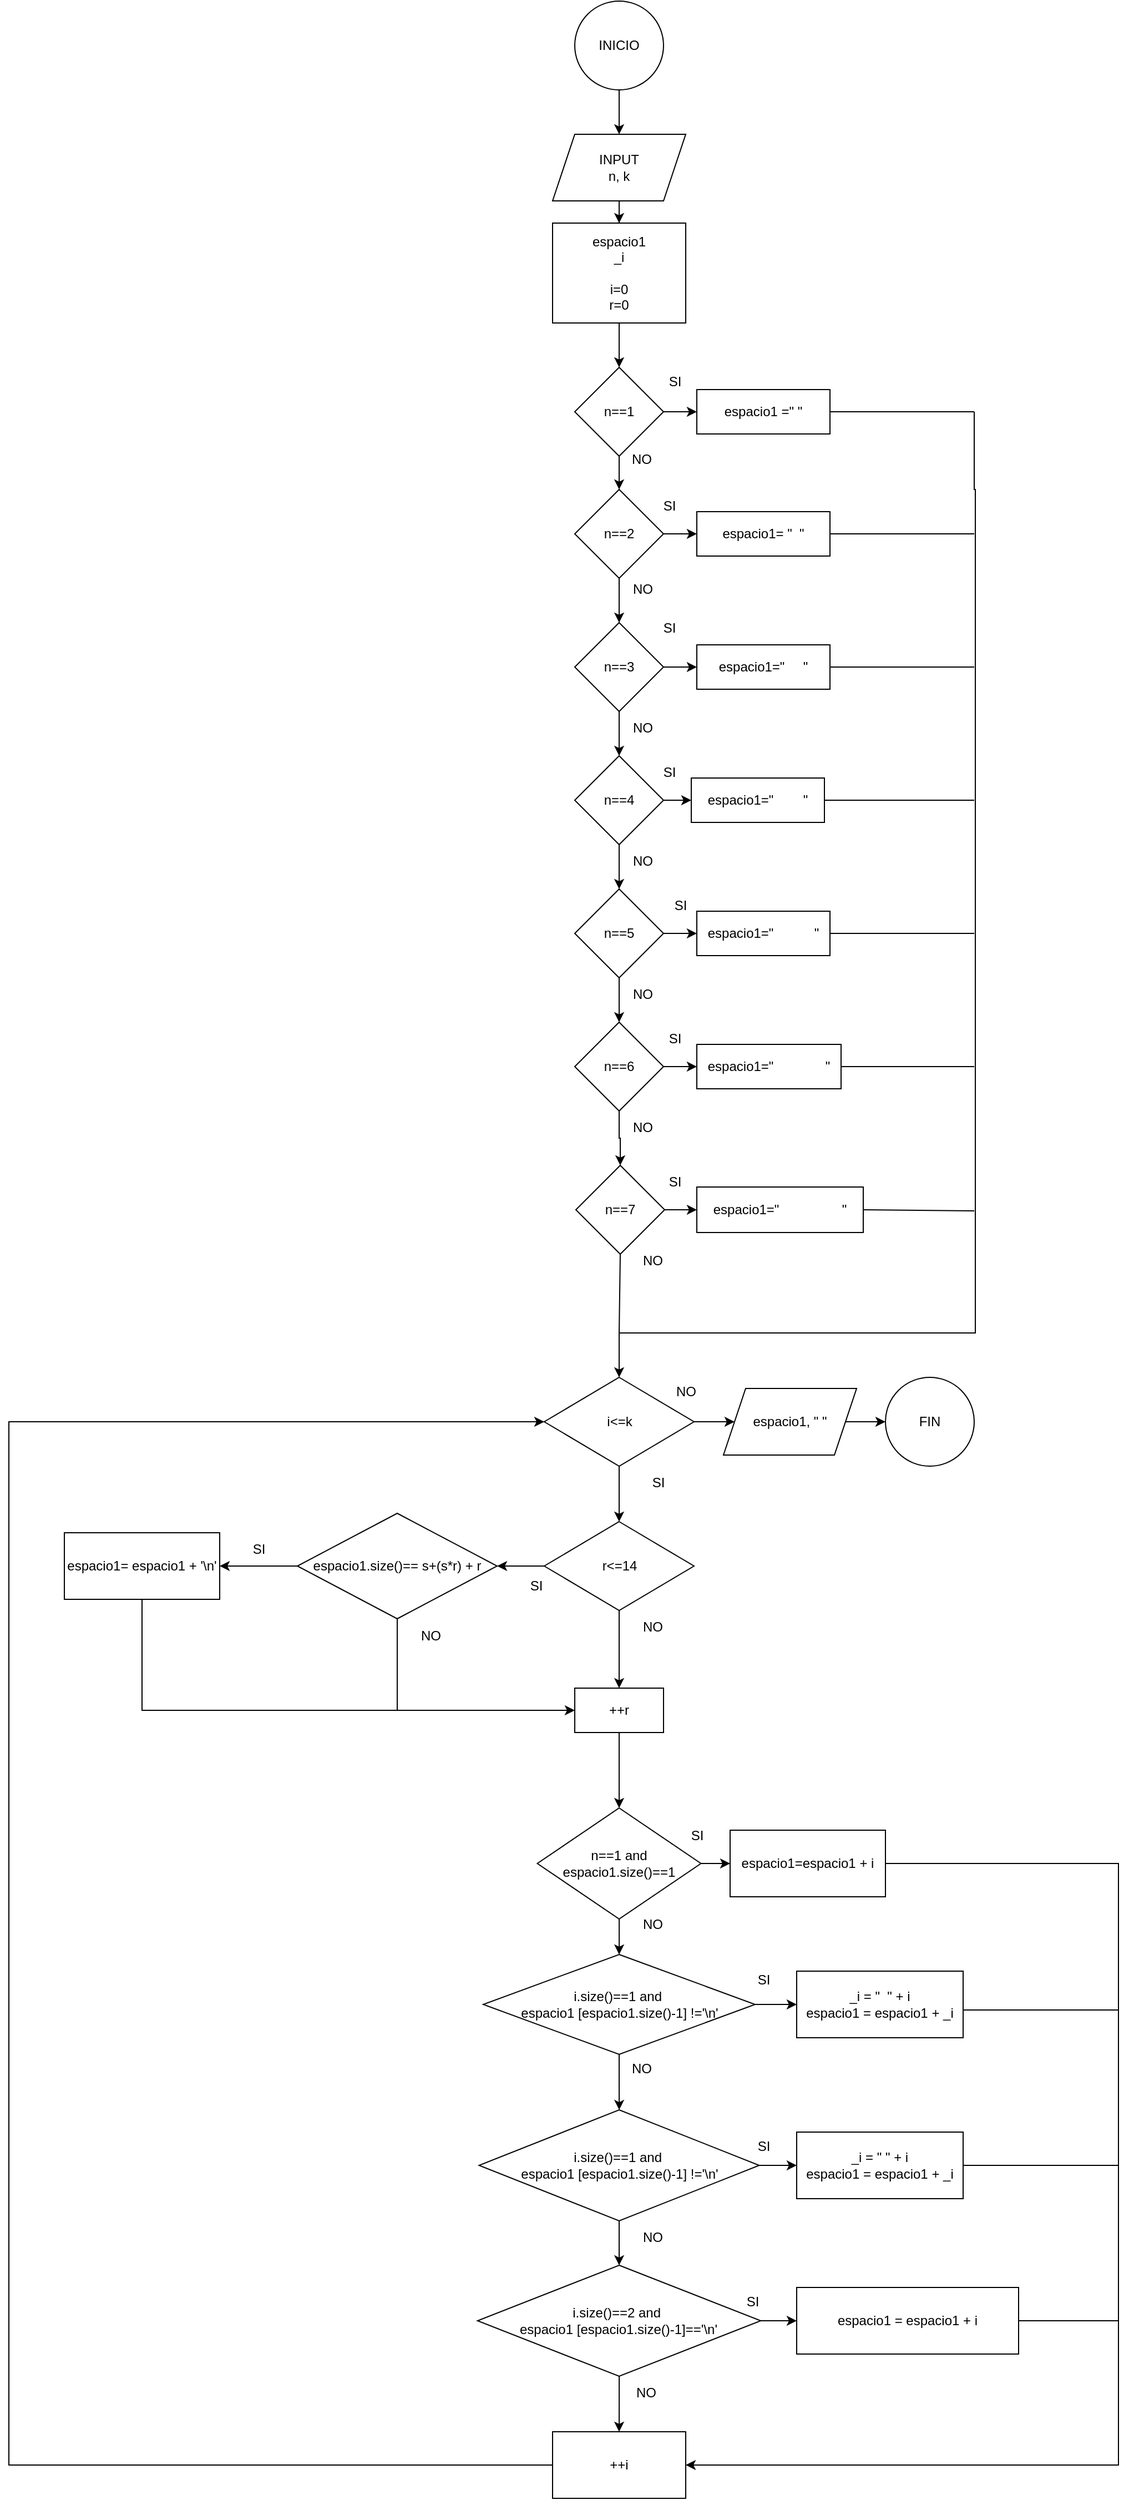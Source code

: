 <mxfile version="24.3.1" type="google">
  <diagram name="Página-1" id="CQeNwARwq5D79U2T7R5i">
    <mxGraphModel grid="1" page="1" gridSize="10" guides="1" tooltips="1" connect="1" arrows="1" fold="1" pageScale="1" pageWidth="827" pageHeight="1169" math="0" shadow="0">
      <root>
        <mxCell id="0" />
        <mxCell id="1" parent="0" />
        <mxCell id="kbTU3mEWm_k-nUe5y33P-3" value="" style="edgeStyle=orthogonalEdgeStyle;rounded=0;orthogonalLoop=1;jettySize=auto;html=1;" edge="1" parent="1" source="kbTU3mEWm_k-nUe5y33P-1" target="kbTU3mEWm_k-nUe5y33P-2">
          <mxGeometry relative="1" as="geometry" />
        </mxCell>
        <mxCell id="kbTU3mEWm_k-nUe5y33P-1" value="INICIO" style="ellipse;whiteSpace=wrap;html=1;" vertex="1" parent="1">
          <mxGeometry x="230" y="40" width="80" height="80" as="geometry" />
        </mxCell>
        <mxCell id="kbTU3mEWm_k-nUe5y33P-5" value="" style="edgeStyle=orthogonalEdgeStyle;rounded=0;orthogonalLoop=1;jettySize=auto;html=1;" edge="1" parent="1" source="kbTU3mEWm_k-nUe5y33P-2" target="kbTU3mEWm_k-nUe5y33P-4">
          <mxGeometry relative="1" as="geometry" />
        </mxCell>
        <mxCell id="kbTU3mEWm_k-nUe5y33P-2" value="INPUT&lt;div&gt;n, k&lt;/div&gt;" style="shape=parallelogram;perimeter=parallelogramPerimeter;whiteSpace=wrap;html=1;fixedSize=1;" vertex="1" parent="1">
          <mxGeometry x="210" y="160" width="120" height="60" as="geometry" />
        </mxCell>
        <mxCell id="kbTU3mEWm_k-nUe5y33P-7" value="" style="edgeStyle=orthogonalEdgeStyle;rounded=0;orthogonalLoop=1;jettySize=auto;html=1;" edge="1" parent="1" source="kbTU3mEWm_k-nUe5y33P-4" target="kbTU3mEWm_k-nUe5y33P-6">
          <mxGeometry relative="1" as="geometry" />
        </mxCell>
        <mxCell id="kbTU3mEWm_k-nUe5y33P-4" value="&lt;div&gt;&lt;span style=&quot;background-color: initial;&quot;&gt;espacio1&lt;/span&gt;&lt;br&gt;&lt;/div&gt;&lt;div&gt;_i&lt;/div&gt;&lt;div&gt;&lt;br&gt;&lt;/div&gt;&lt;div&gt;i=0&lt;/div&gt;&lt;div&gt;r=0&lt;/div&gt;" style="whiteSpace=wrap;html=1;" vertex="1" parent="1">
          <mxGeometry x="210" y="240" width="120" height="90" as="geometry" />
        </mxCell>
        <mxCell id="kbTU3mEWm_k-nUe5y33P-9" value="" style="edgeStyle=orthogonalEdgeStyle;rounded=0;orthogonalLoop=1;jettySize=auto;html=1;" edge="1" parent="1" source="kbTU3mEWm_k-nUe5y33P-6" target="kbTU3mEWm_k-nUe5y33P-8">
          <mxGeometry relative="1" as="geometry" />
        </mxCell>
        <mxCell id="kbTU3mEWm_k-nUe5y33P-38" value="" style="edgeStyle=orthogonalEdgeStyle;rounded=0;orthogonalLoop=1;jettySize=auto;html=1;" edge="1" parent="1" source="kbTU3mEWm_k-nUe5y33P-6" target="kbTU3mEWm_k-nUe5y33P-37">
          <mxGeometry relative="1" as="geometry" />
        </mxCell>
        <mxCell id="kbTU3mEWm_k-nUe5y33P-6" value="n==1" style="rhombus;whiteSpace=wrap;html=1;" vertex="1" parent="1">
          <mxGeometry x="230" y="370" width="80" height="80" as="geometry" />
        </mxCell>
        <mxCell id="kbTU3mEWm_k-nUe5y33P-11" value="" style="edgeStyle=orthogonalEdgeStyle;rounded=0;orthogonalLoop=1;jettySize=auto;html=1;" edge="1" parent="1" source="kbTU3mEWm_k-nUe5y33P-8" target="kbTU3mEWm_k-nUe5y33P-10">
          <mxGeometry relative="1" as="geometry" />
        </mxCell>
        <mxCell id="kbTU3mEWm_k-nUe5y33P-40" value="" style="edgeStyle=orthogonalEdgeStyle;rounded=0;orthogonalLoop=1;jettySize=auto;html=1;" edge="1" parent="1" source="kbTU3mEWm_k-nUe5y33P-8" target="kbTU3mEWm_k-nUe5y33P-39">
          <mxGeometry relative="1" as="geometry" />
        </mxCell>
        <mxCell id="kbTU3mEWm_k-nUe5y33P-8" value="n==2" style="rhombus;whiteSpace=wrap;html=1;" vertex="1" parent="1">
          <mxGeometry x="230" y="480" width="80" height="80" as="geometry" />
        </mxCell>
        <mxCell id="kbTU3mEWm_k-nUe5y33P-13" value="" style="edgeStyle=orthogonalEdgeStyle;rounded=0;orthogonalLoop=1;jettySize=auto;html=1;" edge="1" parent="1" source="kbTU3mEWm_k-nUe5y33P-10" target="kbTU3mEWm_k-nUe5y33P-12">
          <mxGeometry relative="1" as="geometry" />
        </mxCell>
        <mxCell id="kbTU3mEWm_k-nUe5y33P-43" value="" style="edgeStyle=orthogonalEdgeStyle;rounded=0;orthogonalLoop=1;jettySize=auto;html=1;" edge="1" parent="1" source="kbTU3mEWm_k-nUe5y33P-10" target="kbTU3mEWm_k-nUe5y33P-42">
          <mxGeometry relative="1" as="geometry" />
        </mxCell>
        <mxCell id="kbTU3mEWm_k-nUe5y33P-10" value="n==3" style="rhombus;whiteSpace=wrap;html=1;" vertex="1" parent="1">
          <mxGeometry x="230" y="600" width="80" height="80" as="geometry" />
        </mxCell>
        <mxCell id="kbTU3mEWm_k-nUe5y33P-15" value="" style="edgeStyle=orthogonalEdgeStyle;rounded=0;orthogonalLoop=1;jettySize=auto;html=1;" edge="1" parent="1" source="kbTU3mEWm_k-nUe5y33P-12" target="kbTU3mEWm_k-nUe5y33P-14">
          <mxGeometry relative="1" as="geometry" />
        </mxCell>
        <mxCell id="kbTU3mEWm_k-nUe5y33P-45" value="" style="edgeStyle=orthogonalEdgeStyle;rounded=0;orthogonalLoop=1;jettySize=auto;html=1;" edge="1" parent="1" source="kbTU3mEWm_k-nUe5y33P-12" target="kbTU3mEWm_k-nUe5y33P-44">
          <mxGeometry relative="1" as="geometry" />
        </mxCell>
        <mxCell id="kbTU3mEWm_k-nUe5y33P-12" value="n==4" style="rhombus;whiteSpace=wrap;html=1;" vertex="1" parent="1">
          <mxGeometry x="230" y="720" width="80" height="80" as="geometry" />
        </mxCell>
        <mxCell id="kbTU3mEWm_k-nUe5y33P-17" value="" style="edgeStyle=orthogonalEdgeStyle;rounded=0;orthogonalLoop=1;jettySize=auto;html=1;" edge="1" parent="1" source="kbTU3mEWm_k-nUe5y33P-14" target="kbTU3mEWm_k-nUe5y33P-16">
          <mxGeometry relative="1" as="geometry" />
        </mxCell>
        <mxCell id="kbTU3mEWm_k-nUe5y33P-47" value="" style="edgeStyle=orthogonalEdgeStyle;rounded=0;orthogonalLoop=1;jettySize=auto;html=1;" edge="1" parent="1" source="kbTU3mEWm_k-nUe5y33P-14" target="kbTU3mEWm_k-nUe5y33P-46">
          <mxGeometry relative="1" as="geometry" />
        </mxCell>
        <mxCell id="kbTU3mEWm_k-nUe5y33P-14" value="n==5" style="rhombus;whiteSpace=wrap;html=1;" vertex="1" parent="1">
          <mxGeometry x="230" y="840" width="80" height="80" as="geometry" />
        </mxCell>
        <mxCell id="kbTU3mEWm_k-nUe5y33P-19" value="" style="edgeStyle=orthogonalEdgeStyle;rounded=0;orthogonalLoop=1;jettySize=auto;html=1;" edge="1" parent="1" source="kbTU3mEWm_k-nUe5y33P-16" target="kbTU3mEWm_k-nUe5y33P-18">
          <mxGeometry relative="1" as="geometry" />
        </mxCell>
        <mxCell id="kbTU3mEWm_k-nUe5y33P-49" value="" style="edgeStyle=orthogonalEdgeStyle;rounded=0;orthogonalLoop=1;jettySize=auto;html=1;" edge="1" parent="1" source="kbTU3mEWm_k-nUe5y33P-16" target="kbTU3mEWm_k-nUe5y33P-48">
          <mxGeometry relative="1" as="geometry" />
        </mxCell>
        <mxCell id="kbTU3mEWm_k-nUe5y33P-16" value="n==6" style="rhombus;whiteSpace=wrap;html=1;" vertex="1" parent="1">
          <mxGeometry x="230" y="960" width="80" height="80" as="geometry" />
        </mxCell>
        <mxCell id="kbTU3mEWm_k-nUe5y33P-51" value="" style="edgeStyle=orthogonalEdgeStyle;rounded=0;orthogonalLoop=1;jettySize=auto;html=1;" edge="1" parent="1" source="kbTU3mEWm_k-nUe5y33P-18" target="kbTU3mEWm_k-nUe5y33P-50">
          <mxGeometry relative="1" as="geometry" />
        </mxCell>
        <mxCell id="kbTU3mEWm_k-nUe5y33P-18" value="n==7" style="rhombus;whiteSpace=wrap;html=1;" vertex="1" parent="1">
          <mxGeometry x="231" y="1089" width="80" height="80" as="geometry" />
        </mxCell>
        <mxCell id="kbTU3mEWm_k-nUe5y33P-22" value="SI" style="text;html=1;align=center;verticalAlign=middle;resizable=0;points=[];autosize=1;strokeColor=none;fillColor=none;" vertex="1" parent="1">
          <mxGeometry x="305" y="368" width="30" height="30" as="geometry" />
        </mxCell>
        <mxCell id="kbTU3mEWm_k-nUe5y33P-23" value="SI" style="text;html=1;align=center;verticalAlign=middle;resizable=0;points=[];autosize=1;strokeColor=none;fillColor=none;" vertex="1" parent="1">
          <mxGeometry x="300" y="480" width="30" height="30" as="geometry" />
        </mxCell>
        <mxCell id="kbTU3mEWm_k-nUe5y33P-24" value="SI" style="text;html=1;align=center;verticalAlign=middle;resizable=0;points=[];autosize=1;strokeColor=none;fillColor=none;" vertex="1" parent="1">
          <mxGeometry x="300" y="590" width="30" height="30" as="geometry" />
        </mxCell>
        <mxCell id="kbTU3mEWm_k-nUe5y33P-25" value="SI" style="text;html=1;align=center;verticalAlign=middle;resizable=0;points=[];autosize=1;strokeColor=none;fillColor=none;" vertex="1" parent="1">
          <mxGeometry x="300" y="720" width="30" height="30" as="geometry" />
        </mxCell>
        <mxCell id="kbTU3mEWm_k-nUe5y33P-27" value="SI" style="text;html=1;align=center;verticalAlign=middle;resizable=0;points=[];autosize=1;strokeColor=none;fillColor=none;" vertex="1" parent="1">
          <mxGeometry x="310" y="840" width="30" height="30" as="geometry" />
        </mxCell>
        <mxCell id="kbTU3mEWm_k-nUe5y33P-28" value="SI" style="text;html=1;align=center;verticalAlign=middle;resizable=0;points=[];autosize=1;strokeColor=none;fillColor=none;" vertex="1" parent="1">
          <mxGeometry x="305" y="960" width="30" height="30" as="geometry" />
        </mxCell>
        <mxCell id="kbTU3mEWm_k-nUe5y33P-29" value="SI" style="text;html=1;align=center;verticalAlign=middle;resizable=0;points=[];autosize=1;strokeColor=none;fillColor=none;" vertex="1" parent="1">
          <mxGeometry x="305" y="1089" width="30" height="30" as="geometry" />
        </mxCell>
        <mxCell id="kbTU3mEWm_k-nUe5y33P-30" value="NO" style="text;html=1;align=center;verticalAlign=middle;resizable=0;points=[];autosize=1;strokeColor=none;fillColor=none;" vertex="1" parent="1">
          <mxGeometry x="270" y="438" width="40" height="30" as="geometry" />
        </mxCell>
        <mxCell id="kbTU3mEWm_k-nUe5y33P-31" value="NO" style="text;html=1;align=center;verticalAlign=middle;resizable=0;points=[];autosize=1;strokeColor=none;fillColor=none;" vertex="1" parent="1">
          <mxGeometry x="271" y="555" width="40" height="30" as="geometry" />
        </mxCell>
        <mxCell id="kbTU3mEWm_k-nUe5y33P-32" value="NO" style="text;html=1;align=center;verticalAlign=middle;resizable=0;points=[];autosize=1;strokeColor=none;fillColor=none;" vertex="1" parent="1">
          <mxGeometry x="271" y="680" width="40" height="30" as="geometry" />
        </mxCell>
        <mxCell id="kbTU3mEWm_k-nUe5y33P-33" value="NO" style="text;html=1;align=center;verticalAlign=middle;resizable=0;points=[];autosize=1;strokeColor=none;fillColor=none;" vertex="1" parent="1">
          <mxGeometry x="271" y="800" width="40" height="30" as="geometry" />
        </mxCell>
        <mxCell id="kbTU3mEWm_k-nUe5y33P-34" value="NO" style="text;html=1;align=center;verticalAlign=middle;resizable=0;points=[];autosize=1;strokeColor=none;fillColor=none;" vertex="1" parent="1">
          <mxGeometry x="271" y="920" width="40" height="30" as="geometry" />
        </mxCell>
        <mxCell id="kbTU3mEWm_k-nUe5y33P-35" value="NO" style="text;html=1;align=center;verticalAlign=middle;resizable=0;points=[];autosize=1;strokeColor=none;fillColor=none;" vertex="1" parent="1">
          <mxGeometry x="271" y="1040" width="40" height="30" as="geometry" />
        </mxCell>
        <mxCell id="kbTU3mEWm_k-nUe5y33P-36" value="NO" style="text;html=1;align=center;verticalAlign=middle;resizable=0;points=[];autosize=1;strokeColor=none;fillColor=none;" vertex="1" parent="1">
          <mxGeometry x="280" y="1160" width="40" height="30" as="geometry" />
        </mxCell>
        <mxCell id="kbTU3mEWm_k-nUe5y33P-52" style="edgeStyle=orthogonalEdgeStyle;rounded=0;orthogonalLoop=1;jettySize=auto;html=1;" edge="1" parent="1">
          <mxGeometry relative="1" as="geometry">
            <mxPoint x="270" y="1280" as="targetPoint" />
            <mxPoint x="590" y="410" as="sourcePoint" />
            <Array as="points">
              <mxPoint x="591" y="480" />
              <mxPoint x="591" y="1240" />
            </Array>
          </mxGeometry>
        </mxCell>
        <mxCell id="kbTU3mEWm_k-nUe5y33P-37" value="espacio1 =&quot; &quot;" style="whiteSpace=wrap;html=1;" vertex="1" parent="1">
          <mxGeometry x="340" y="390" width="120" height="40" as="geometry" />
        </mxCell>
        <mxCell id="kbTU3mEWm_k-nUe5y33P-39" value="espacio1= &quot;&amp;nbsp;&amp;nbsp;&quot;" style="whiteSpace=wrap;html=1;" vertex="1" parent="1">
          <mxGeometry x="340" y="500" width="120" height="40" as="geometry" />
        </mxCell>
        <mxCell id="kbTU3mEWm_k-nUe5y33P-42" value="espacio1=&quot;&amp;nbsp; &amp;nbsp; &amp;nbsp;&quot;" style="whiteSpace=wrap;html=1;" vertex="1" parent="1">
          <mxGeometry x="340" y="620" width="120" height="40" as="geometry" />
        </mxCell>
        <mxCell id="kbTU3mEWm_k-nUe5y33P-44" value="espacio1=&quot;&amp;nbsp; &amp;nbsp; &amp;nbsp; &amp;nbsp;&amp;nbsp;&quot;" style="whiteSpace=wrap;html=1;" vertex="1" parent="1">
          <mxGeometry x="335" y="740" width="120" height="40" as="geometry" />
        </mxCell>
        <mxCell id="kbTU3mEWm_k-nUe5y33P-46" value="espacio1=&quot;&amp;nbsp; &amp;nbsp; &amp;nbsp; &amp;nbsp; &amp;nbsp; &amp;nbsp;&quot;" style="whiteSpace=wrap;html=1;" vertex="1" parent="1">
          <mxGeometry x="340" y="860" width="120" height="40" as="geometry" />
        </mxCell>
        <mxCell id="kbTU3mEWm_k-nUe5y33P-48" value="espacio1=&quot;&amp;nbsp; &amp;nbsp; &amp;nbsp; &amp;nbsp; &amp;nbsp; &amp;nbsp; &amp;nbsp;&amp;nbsp;&quot;" style="whiteSpace=wrap;html=1;" vertex="1" parent="1">
          <mxGeometry x="340" y="980" width="130" height="40" as="geometry" />
        </mxCell>
        <mxCell id="kbTU3mEWm_k-nUe5y33P-50" value="espacio1=&quot;&amp;nbsp; &amp;nbsp; &amp;nbsp; &amp;nbsp; &amp;nbsp; &amp;nbsp; &amp;nbsp; &amp;nbsp; &amp;nbsp;&quot;" style="whiteSpace=wrap;html=1;" vertex="1" parent="1">
          <mxGeometry x="340" y="1108.5" width="150" height="41" as="geometry" />
        </mxCell>
        <mxCell id="kbTU3mEWm_k-nUe5y33P-53" value="" style="endArrow=none;html=1;rounded=0;" edge="1" parent="1">
          <mxGeometry width="50" height="50" relative="1" as="geometry">
            <mxPoint x="270" y="1240" as="sourcePoint" />
            <mxPoint x="271" y="1169" as="targetPoint" />
          </mxGeometry>
        </mxCell>
        <mxCell id="kbTU3mEWm_k-nUe5y33P-54" value="" style="endArrow=none;html=1;rounded=0;exitX=1;exitY=0.5;exitDx=0;exitDy=0;" edge="1" parent="1" source="kbTU3mEWm_k-nUe5y33P-37">
          <mxGeometry width="50" height="50" relative="1" as="geometry">
            <mxPoint x="460" y="450" as="sourcePoint" />
            <mxPoint x="590" y="410" as="targetPoint" />
          </mxGeometry>
        </mxCell>
        <mxCell id="kbTU3mEWm_k-nUe5y33P-56" value="" style="endArrow=none;html=1;rounded=0;exitX=1;exitY=0.5;exitDx=0;exitDy=0;" edge="1" parent="1" source="kbTU3mEWm_k-nUe5y33P-39">
          <mxGeometry width="50" height="50" relative="1" as="geometry">
            <mxPoint x="550" y="610" as="sourcePoint" />
            <mxPoint x="590" y="520" as="targetPoint" />
          </mxGeometry>
        </mxCell>
        <mxCell id="kbTU3mEWm_k-nUe5y33P-57" value="" style="endArrow=none;html=1;rounded=0;" edge="1" parent="1">
          <mxGeometry width="50" height="50" relative="1" as="geometry">
            <mxPoint x="460" y="640" as="sourcePoint" />
            <mxPoint x="590" y="640" as="targetPoint" />
          </mxGeometry>
        </mxCell>
        <mxCell id="kbTU3mEWm_k-nUe5y33P-58" value="" style="endArrow=none;html=1;rounded=0;exitX=1;exitY=0.5;exitDx=0;exitDy=0;" edge="1" parent="1" source="kbTU3mEWm_k-nUe5y33P-44">
          <mxGeometry width="50" height="50" relative="1" as="geometry">
            <mxPoint x="460" y="760" as="sourcePoint" />
            <mxPoint x="590" y="760" as="targetPoint" />
          </mxGeometry>
        </mxCell>
        <mxCell id="kbTU3mEWm_k-nUe5y33P-59" value="" style="endArrow=none;html=1;rounded=0;" edge="1" parent="1">
          <mxGeometry width="50" height="50" relative="1" as="geometry">
            <mxPoint x="460" y="880" as="sourcePoint" />
            <mxPoint x="590" y="880" as="targetPoint" />
          </mxGeometry>
        </mxCell>
        <mxCell id="kbTU3mEWm_k-nUe5y33P-60" value="" style="endArrow=none;html=1;rounded=0;" edge="1" parent="1">
          <mxGeometry width="50" height="50" relative="1" as="geometry">
            <mxPoint x="470" y="1000" as="sourcePoint" />
            <mxPoint x="590" y="1000" as="targetPoint" />
          </mxGeometry>
        </mxCell>
        <mxCell id="kbTU3mEWm_k-nUe5y33P-61" value="" style="endArrow=none;html=1;rounded=0;exitX=1;exitY=0.5;exitDx=0;exitDy=0;" edge="1" parent="1" source="kbTU3mEWm_k-nUe5y33P-50">
          <mxGeometry width="50" height="50" relative="1" as="geometry">
            <mxPoint x="550" y="1180" as="sourcePoint" />
            <mxPoint x="590" y="1130" as="targetPoint" />
          </mxGeometry>
        </mxCell>
        <mxCell id="kbTU3mEWm_k-nUe5y33P-65" value="" style="edgeStyle=orthogonalEdgeStyle;rounded=0;orthogonalLoop=1;jettySize=auto;html=1;" edge="1" parent="1" source="kbTU3mEWm_k-nUe5y33P-62" target="kbTU3mEWm_k-nUe5y33P-64">
          <mxGeometry relative="1" as="geometry" />
        </mxCell>
        <mxCell id="kbTU3mEWm_k-nUe5y33P-70" value="" style="edgeStyle=orthogonalEdgeStyle;rounded=0;orthogonalLoop=1;jettySize=auto;html=1;" edge="1" parent="1" source="kbTU3mEWm_k-nUe5y33P-62" target="kbTU3mEWm_k-nUe5y33P-69">
          <mxGeometry relative="1" as="geometry" />
        </mxCell>
        <mxCell id="kbTU3mEWm_k-nUe5y33P-62" value="i&amp;lt;=k" style="rhombus;whiteSpace=wrap;html=1;" vertex="1" parent="1">
          <mxGeometry x="202.5" y="1280" width="135" height="80" as="geometry" />
        </mxCell>
        <mxCell id="kbTU3mEWm_k-nUe5y33P-63" value="NO" style="text;html=1;align=center;verticalAlign=middle;resizable=0;points=[];autosize=1;strokeColor=none;fillColor=none;" vertex="1" parent="1">
          <mxGeometry x="310" y="1278" width="40" height="30" as="geometry" />
        </mxCell>
        <mxCell id="kbTU3mEWm_k-nUe5y33P-67" value="" style="edgeStyle=orthogonalEdgeStyle;rounded=0;orthogonalLoop=1;jettySize=auto;html=1;" edge="1" parent="1" source="kbTU3mEWm_k-nUe5y33P-64" target="kbTU3mEWm_k-nUe5y33P-66">
          <mxGeometry relative="1" as="geometry" />
        </mxCell>
        <mxCell id="kbTU3mEWm_k-nUe5y33P-64" value="espacio1, &quot; &quot;" style="shape=parallelogram;perimeter=parallelogramPerimeter;whiteSpace=wrap;html=1;fixedSize=1;" vertex="1" parent="1">
          <mxGeometry x="364" y="1290" width="120" height="60" as="geometry" />
        </mxCell>
        <mxCell id="kbTU3mEWm_k-nUe5y33P-66" value="FIN" style="ellipse;whiteSpace=wrap;html=1;" vertex="1" parent="1">
          <mxGeometry x="510" y="1280" width="80" height="80" as="geometry" />
        </mxCell>
        <mxCell id="kbTU3mEWm_k-nUe5y33P-68" value="SI" style="text;html=1;align=center;verticalAlign=middle;resizable=0;points=[];autosize=1;strokeColor=none;fillColor=none;" vertex="1" parent="1">
          <mxGeometry x="290" y="1360" width="30" height="30" as="geometry" />
        </mxCell>
        <mxCell id="kbTU3mEWm_k-nUe5y33P-73" value="" style="edgeStyle=orthogonalEdgeStyle;rounded=0;orthogonalLoop=1;jettySize=auto;html=1;exitX=0;exitY=0.5;exitDx=0;exitDy=0;" edge="1" parent="1" source="kbTU3mEWm_k-nUe5y33P-69" target="kbTU3mEWm_k-nUe5y33P-72">
          <mxGeometry relative="1" as="geometry">
            <mxPoint x="202.5" y="1467.5" as="sourcePoint" />
          </mxGeometry>
        </mxCell>
        <mxCell id="kbTU3mEWm_k-nUe5y33P-98" style="edgeStyle=orthogonalEdgeStyle;rounded=0;orthogonalLoop=1;jettySize=auto;html=1;entryX=0.5;entryY=0;entryDx=0;entryDy=0;" edge="1" parent="1" source="kbTU3mEWm_k-nUe5y33P-69" target="kbTU3mEWm_k-nUe5y33P-93">
          <mxGeometry relative="1" as="geometry" />
        </mxCell>
        <mxCell id="kbTU3mEWm_k-nUe5y33P-69" value="r&amp;lt;=14" style="rhombus;whiteSpace=wrap;html=1;" vertex="1" parent="1">
          <mxGeometry x="202.5" y="1410" width="135" height="80" as="geometry" />
        </mxCell>
        <mxCell id="kbTU3mEWm_k-nUe5y33P-71" value="SI" style="text;html=1;align=center;verticalAlign=middle;resizable=0;points=[];autosize=1;strokeColor=none;fillColor=none;" vertex="1" parent="1">
          <mxGeometry x="180" y="1452.5" width="30" height="30" as="geometry" />
        </mxCell>
        <mxCell id="kbTU3mEWm_k-nUe5y33P-75" value="" style="edgeStyle=orthogonalEdgeStyle;rounded=0;orthogonalLoop=1;jettySize=auto;html=1;" edge="1" parent="1" source="kbTU3mEWm_k-nUe5y33P-72" target="kbTU3mEWm_k-nUe5y33P-74">
          <mxGeometry relative="1" as="geometry" />
        </mxCell>
        <mxCell id="kbTU3mEWm_k-nUe5y33P-72" value="espacio1.size()== s+(s*r) + r" style="rhombus;whiteSpace=wrap;html=1;" vertex="1" parent="1">
          <mxGeometry x="-20" y="1402.5" width="180" height="95" as="geometry" />
        </mxCell>
        <mxCell id="kbTU3mEWm_k-nUe5y33P-94" style="edgeStyle=orthogonalEdgeStyle;rounded=0;orthogonalLoop=1;jettySize=auto;html=1;entryX=0;entryY=0.5;entryDx=0;entryDy=0;" edge="1" parent="1" source="kbTU3mEWm_k-nUe5y33P-74" target="kbTU3mEWm_k-nUe5y33P-93">
          <mxGeometry relative="1" as="geometry">
            <mxPoint x="-160" y="1590" as="targetPoint" />
            <Array as="points">
              <mxPoint x="-160" y="1580" />
            </Array>
          </mxGeometry>
        </mxCell>
        <mxCell id="kbTU3mEWm_k-nUe5y33P-74" value="espacio1= espacio1 + &#39;\n&#39;" style="whiteSpace=wrap;html=1;" vertex="1" parent="1">
          <mxGeometry x="-230" y="1420" width="140" height="60" as="geometry" />
        </mxCell>
        <mxCell id="kbTU3mEWm_k-nUe5y33P-76" value="SI" style="text;html=1;align=center;verticalAlign=middle;resizable=0;points=[];autosize=1;strokeColor=none;fillColor=none;" vertex="1" parent="1">
          <mxGeometry x="-70" y="1420" width="30" height="30" as="geometry" />
        </mxCell>
        <mxCell id="kbTU3mEWm_k-nUe5y33P-83" value="NO" style="text;html=1;align=center;verticalAlign=middle;resizable=0;points=[];autosize=1;strokeColor=none;fillColor=none;" vertex="1" parent="1">
          <mxGeometry x="280" y="1490" width="40" height="30" as="geometry" />
        </mxCell>
        <mxCell id="kbTU3mEWm_k-nUe5y33P-101" value="" style="edgeStyle=orthogonalEdgeStyle;rounded=0;orthogonalLoop=1;jettySize=auto;html=1;" edge="1" parent="1" source="kbTU3mEWm_k-nUe5y33P-84" target="kbTU3mEWm_k-nUe5y33P-100">
          <mxGeometry relative="1" as="geometry" />
        </mxCell>
        <mxCell id="kbTU3mEWm_k-nUe5y33P-103" value="" style="edgeStyle=orthogonalEdgeStyle;rounded=0;orthogonalLoop=1;jettySize=auto;html=1;" edge="1" parent="1" source="kbTU3mEWm_k-nUe5y33P-84" target="kbTU3mEWm_k-nUe5y33P-102">
          <mxGeometry relative="1" as="geometry" />
        </mxCell>
        <mxCell id="kbTU3mEWm_k-nUe5y33P-84" value="n==1 and espacio1.size()==1" style="rhombus;whiteSpace=wrap;html=1;" vertex="1" parent="1">
          <mxGeometry x="196.25" y="1668" width="147.5" height="100" as="geometry" />
        </mxCell>
        <mxCell id="kbTU3mEWm_k-nUe5y33P-99" style="edgeStyle=orthogonalEdgeStyle;rounded=0;orthogonalLoop=1;jettySize=auto;html=1;entryX=0.5;entryY=0;entryDx=0;entryDy=0;" edge="1" parent="1" source="kbTU3mEWm_k-nUe5y33P-93" target="kbTU3mEWm_k-nUe5y33P-84">
          <mxGeometry relative="1" as="geometry" />
        </mxCell>
        <mxCell id="kbTU3mEWm_k-nUe5y33P-93" value="++r" style="whiteSpace=wrap;html=1;" vertex="1" parent="1">
          <mxGeometry x="230" y="1560" width="80" height="40" as="geometry" />
        </mxCell>
        <mxCell id="kbTU3mEWm_k-nUe5y33P-95" value="NO" style="text;html=1;align=center;verticalAlign=middle;resizable=0;points=[];autosize=1;strokeColor=none;fillColor=none;" vertex="1" parent="1">
          <mxGeometry x="80" y="1497.5" width="40" height="30" as="geometry" />
        </mxCell>
        <mxCell id="kbTU3mEWm_k-nUe5y33P-97" value="" style="endArrow=none;html=1;rounded=0;entryX=0.5;entryY=1;entryDx=0;entryDy=0;" edge="1" parent="1" target="kbTU3mEWm_k-nUe5y33P-72">
          <mxGeometry width="50" height="50" relative="1" as="geometry">
            <mxPoint x="70" y="1580" as="sourcePoint" />
            <mxPoint x="70" y="1500" as="targetPoint" />
          </mxGeometry>
        </mxCell>
        <mxCell id="kbTU3mEWm_k-nUe5y33P-126" style="edgeStyle=orthogonalEdgeStyle;rounded=0;orthogonalLoop=1;jettySize=auto;html=1;entryX=1;entryY=0.5;entryDx=0;entryDy=0;" edge="1" parent="1" source="kbTU3mEWm_k-nUe5y33P-100" target="vaoqyoB3mij0DtZmDiGH-2">
          <mxGeometry relative="1" as="geometry">
            <mxPoint x="340" y="2260" as="targetPoint" />
            <Array as="points">
              <mxPoint x="720" y="1718" />
              <mxPoint x="720" y="2260" />
            </Array>
          </mxGeometry>
        </mxCell>
        <mxCell id="kbTU3mEWm_k-nUe5y33P-100" value="espacio1=espacio1 + i" style="whiteSpace=wrap;html=1;" vertex="1" parent="1">
          <mxGeometry x="370" y="1688" width="140" height="60" as="geometry" />
        </mxCell>
        <mxCell id="kbTU3mEWm_k-nUe5y33P-107" value="" style="edgeStyle=orthogonalEdgeStyle;rounded=0;orthogonalLoop=1;jettySize=auto;html=1;" edge="1" parent="1" source="kbTU3mEWm_k-nUe5y33P-102" target="kbTU3mEWm_k-nUe5y33P-106">
          <mxGeometry relative="1" as="geometry" />
        </mxCell>
        <mxCell id="kbTU3mEWm_k-nUe5y33P-109" value="" style="edgeStyle=orthogonalEdgeStyle;rounded=0;orthogonalLoop=1;jettySize=auto;html=1;" edge="1" parent="1" source="kbTU3mEWm_k-nUe5y33P-102" target="kbTU3mEWm_k-nUe5y33P-108">
          <mxGeometry relative="1" as="geometry" />
        </mxCell>
        <UserObject label="i.size()==1 and&amp;nbsp;&lt;div&gt;espacio1 [espacio1.size()-1] !=&#39;\n&#39;&lt;/div&gt;" link="n==1 &amp;&amp; espacio1.size()==1" id="kbTU3mEWm_k-nUe5y33P-102">
          <mxCell style="rhombus;whiteSpace=wrap;html=1;" vertex="1" parent="1">
            <mxGeometry x="147.5" y="1800" width="245" height="90" as="geometry" />
          </mxCell>
        </UserObject>
        <mxCell id="kbTU3mEWm_k-nUe5y33P-104" value="SI" style="text;html=1;align=center;verticalAlign=middle;resizable=0;points=[];autosize=1;strokeColor=none;fillColor=none;" vertex="1" parent="1">
          <mxGeometry x="325" y="1678" width="30" height="30" as="geometry" />
        </mxCell>
        <mxCell id="kbTU3mEWm_k-nUe5y33P-105" value="NO" style="text;html=1;align=center;verticalAlign=middle;resizable=0;points=[];autosize=1;strokeColor=none;fillColor=none;" vertex="1" parent="1">
          <mxGeometry x="280" y="1758" width="40" height="30" as="geometry" />
        </mxCell>
        <mxCell id="kbTU3mEWm_k-nUe5y33P-106" value="_i = &quot;&amp;nbsp; &quot; + i&lt;div&gt;espacio1 = espacio1 + _i&lt;/div&gt;" style="whiteSpace=wrap;html=1;" vertex="1" parent="1">
          <mxGeometry x="430" y="1815" width="150" height="60" as="geometry" />
        </mxCell>
        <mxCell id="kbTU3mEWm_k-nUe5y33P-114" value="" style="edgeStyle=orthogonalEdgeStyle;rounded=0;orthogonalLoop=1;jettySize=auto;html=1;" edge="1" parent="1" source="kbTU3mEWm_k-nUe5y33P-108" target="kbTU3mEWm_k-nUe5y33P-113">
          <mxGeometry relative="1" as="geometry" />
        </mxCell>
        <mxCell id="kbTU3mEWm_k-nUe5y33P-116" value="" style="edgeStyle=orthogonalEdgeStyle;rounded=0;orthogonalLoop=1;jettySize=auto;html=1;" edge="1" parent="1" source="kbTU3mEWm_k-nUe5y33P-108" target="kbTU3mEWm_k-nUe5y33P-115">
          <mxGeometry relative="1" as="geometry" />
        </mxCell>
        <UserObject label="i.size()==1 and&amp;nbsp;&lt;div&gt;espacio1 [espacio1.size()-1] !=&#39;\n&#39;&lt;/div&gt;" link="n==1 &amp;&amp; espacio1.size()==1" id="kbTU3mEWm_k-nUe5y33P-108">
          <mxCell style="rhombus;whiteSpace=wrap;html=1;" vertex="1" parent="1">
            <mxGeometry x="143.75" y="1940" width="252.5" height="100" as="geometry" />
          </mxCell>
        </UserObject>
        <mxCell id="kbTU3mEWm_k-nUe5y33P-110" value="SI" style="text;html=1;align=center;verticalAlign=middle;resizable=0;points=[];autosize=1;strokeColor=none;fillColor=none;" vertex="1" parent="1">
          <mxGeometry x="385" y="1808" width="30" height="30" as="geometry" />
        </mxCell>
        <mxCell id="kbTU3mEWm_k-nUe5y33P-111" value="NO" style="text;html=1;align=center;verticalAlign=middle;resizable=0;points=[];autosize=1;strokeColor=none;fillColor=none;" vertex="1" parent="1">
          <mxGeometry x="270" y="1888" width="40" height="30" as="geometry" />
        </mxCell>
        <mxCell id="kbTU3mEWm_k-nUe5y33P-112" value="SI" style="text;html=1;align=center;verticalAlign=middle;resizable=0;points=[];autosize=1;strokeColor=none;fillColor=none;" vertex="1" parent="1">
          <mxGeometry x="385" y="1958" width="30" height="30" as="geometry" />
        </mxCell>
        <mxCell id="kbTU3mEWm_k-nUe5y33P-113" value="&lt;div&gt;_i = &quot; &quot; + i&lt;/div&gt;&lt;div&gt;&lt;span style=&quot;background-color: initial;&quot;&gt;espacio1 = espacio1 + _i&lt;/span&gt;&lt;/div&gt;" style="whiteSpace=wrap;html=1;" vertex="1" parent="1">
          <mxGeometry x="430" y="1960" width="150" height="60" as="geometry" />
        </mxCell>
        <mxCell id="kbTU3mEWm_k-nUe5y33P-119" value="" style="edgeStyle=orthogonalEdgeStyle;rounded=0;orthogonalLoop=1;jettySize=auto;html=1;" edge="1" parent="1" source="kbTU3mEWm_k-nUe5y33P-115" target="kbTU3mEWm_k-nUe5y33P-118">
          <mxGeometry relative="1" as="geometry" />
        </mxCell>
        <mxCell id="kbTU3mEWm_k-nUe5y33P-122" value="" style="edgeStyle=orthogonalEdgeStyle;rounded=0;orthogonalLoop=1;jettySize=auto;html=1;" edge="1" parent="1" source="kbTU3mEWm_k-nUe5y33P-115">
          <mxGeometry relative="1" as="geometry">
            <mxPoint x="270" y="2230" as="targetPoint" />
          </mxGeometry>
        </mxCell>
        <UserObject label="i.size()==2 and&amp;nbsp;&lt;div&gt;espacio1 [espacio1.size()-1]==&#39;\n&#39;&lt;/div&gt;" link="n==1 &amp;&amp; espacio1.size()==1" id="kbTU3mEWm_k-nUe5y33P-115">
          <mxCell style="rhombus;whiteSpace=wrap;html=1;" vertex="1" parent="1">
            <mxGeometry x="142.38" y="2080" width="255.25" height="100" as="geometry" />
          </mxCell>
        </UserObject>
        <mxCell id="kbTU3mEWm_k-nUe5y33P-117" value="NO" style="text;html=1;align=center;verticalAlign=middle;resizable=0;points=[];autosize=1;strokeColor=none;fillColor=none;" vertex="1" parent="1">
          <mxGeometry x="280" y="2040" width="40" height="30" as="geometry" />
        </mxCell>
        <mxCell id="kbTU3mEWm_k-nUe5y33P-118" value="espacio1 = espacio1 + i" style="whiteSpace=wrap;html=1;" vertex="1" parent="1">
          <mxGeometry x="430" y="2100" width="200" height="60" as="geometry" />
        </mxCell>
        <mxCell id="kbTU3mEWm_k-nUe5y33P-120" value="SI" style="text;html=1;align=center;verticalAlign=middle;resizable=0;points=[];autosize=1;strokeColor=none;fillColor=none;" vertex="1" parent="1">
          <mxGeometry x="375" y="2098" width="30" height="30" as="geometry" />
        </mxCell>
        <mxCell id="kbTU3mEWm_k-nUe5y33P-123" value="NO" style="text;html=1;align=center;verticalAlign=middle;resizable=0;points=[];autosize=1;strokeColor=none;fillColor=none;" vertex="1" parent="1">
          <mxGeometry x="274" y="2180" width="40" height="30" as="geometry" />
        </mxCell>
        <mxCell id="kbTU3mEWm_k-nUe5y33P-127" value="" style="endArrow=none;html=1;rounded=0;" edge="1" parent="1">
          <mxGeometry width="50" height="50" relative="1" as="geometry">
            <mxPoint x="580" y="1850" as="sourcePoint" />
            <mxPoint x="720" y="1850" as="targetPoint" />
          </mxGeometry>
        </mxCell>
        <mxCell id="kbTU3mEWm_k-nUe5y33P-128" value="" style="endArrow=none;html=1;rounded=0;" edge="1" parent="1">
          <mxGeometry width="50" height="50" relative="1" as="geometry">
            <mxPoint x="580" y="1990" as="sourcePoint" />
            <mxPoint x="720" y="1990" as="targetPoint" />
          </mxGeometry>
        </mxCell>
        <mxCell id="kbTU3mEWm_k-nUe5y33P-129" value="" style="endArrow=none;html=1;rounded=0;" edge="1" parent="1">
          <mxGeometry width="50" height="50" relative="1" as="geometry">
            <mxPoint x="630" y="2130" as="sourcePoint" />
            <mxPoint x="720" y="2130" as="targetPoint" />
          </mxGeometry>
        </mxCell>
        <mxCell id="vaoqyoB3mij0DtZmDiGH-3" style="edgeStyle=orthogonalEdgeStyle;rounded=0;orthogonalLoop=1;jettySize=auto;html=1;exitX=0;exitY=0.5;exitDx=0;exitDy=0;entryX=0;entryY=0.5;entryDx=0;entryDy=0;" edge="1" parent="1" source="vaoqyoB3mij0DtZmDiGH-2" target="kbTU3mEWm_k-nUe5y33P-62">
          <mxGeometry relative="1" as="geometry">
            <mxPoint x="-340" y="1310" as="targetPoint" />
            <Array as="points">
              <mxPoint x="-280" y="2260" />
              <mxPoint x="-280" y="1320" />
            </Array>
          </mxGeometry>
        </mxCell>
        <mxCell id="vaoqyoB3mij0DtZmDiGH-2" value="++i" style="whiteSpace=wrap;html=1;" vertex="1" parent="1">
          <mxGeometry x="210" y="2230" width="120" height="60" as="geometry" />
        </mxCell>
      </root>
    </mxGraphModel>
  </diagram>
</mxfile>

